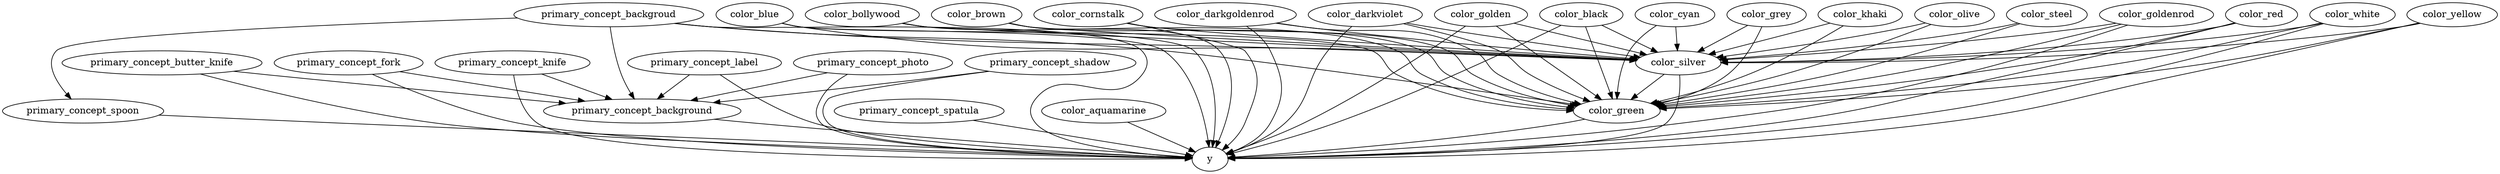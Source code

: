 strict digraph  {
primary_concept_backgroud;
y;
primary_concept_background;
primary_concept_butter_knife;
primary_concept_fork;
primary_concept_knife;
primary_concept_label;
primary_concept_photo;
primary_concept_shadow;
primary_concept_spatula;
primary_concept_spoon;
color_aquamarine;
color_black;
color_blue;
color_bollywood;
color_brown;
color_cornstalk;
color_darkgoldenrod;
color_darkviolet;
color_golden;
color_goldenrod;
color_green;
color_red;
color_silver;
color_white;
color_yellow;
color_cyan;
color_grey;
color_khaki;
color_olive;
color_steel;
primary_concept_backgroud -> y;
primary_concept_backgroud -> primary_concept_background;
primary_concept_backgroud -> primary_concept_spoon;
primary_concept_backgroud -> color_green;
primary_concept_backgroud -> color_silver;
primary_concept_background -> y;
primary_concept_butter_knife -> y;
primary_concept_butter_knife -> primary_concept_background;
primary_concept_fork -> y;
primary_concept_fork -> primary_concept_background;
primary_concept_knife -> y;
primary_concept_knife -> primary_concept_background;
primary_concept_label -> y;
primary_concept_label -> primary_concept_background;
primary_concept_photo -> y;
primary_concept_photo -> primary_concept_background;
primary_concept_shadow -> y;
primary_concept_shadow -> primary_concept_background;
primary_concept_spatula -> y;
primary_concept_spoon -> y;
color_aquamarine -> y;
color_black -> y;
color_black -> color_green;
color_black -> color_silver;
color_blue -> y;
color_blue -> color_green;
color_blue -> color_silver;
color_bollywood -> y;
color_bollywood -> color_green;
color_bollywood -> color_silver;
color_brown -> y;
color_brown -> color_green;
color_brown -> color_silver;
color_cornstalk -> y;
color_cornstalk -> color_green;
color_cornstalk -> color_silver;
color_darkgoldenrod -> y;
color_darkgoldenrod -> color_green;
color_darkgoldenrod -> color_silver;
color_darkviolet -> y;
color_darkviolet -> color_green;
color_darkviolet -> color_silver;
color_golden -> y;
color_golden -> color_green;
color_golden -> color_silver;
color_goldenrod -> y;
color_goldenrod -> color_green;
color_goldenrod -> color_silver;
color_green -> y;
color_red -> y;
color_red -> color_green;
color_red -> color_silver;
color_silver -> y;
color_silver -> color_green;
color_white -> y;
color_white -> color_green;
color_white -> color_silver;
color_yellow -> y;
color_yellow -> color_green;
color_yellow -> color_silver;
color_cyan -> color_green;
color_cyan -> color_silver;
color_grey -> color_green;
color_grey -> color_silver;
color_khaki -> color_green;
color_khaki -> color_silver;
color_olive -> color_green;
color_olive -> color_silver;
color_steel -> color_green;
color_steel -> color_silver;
}
